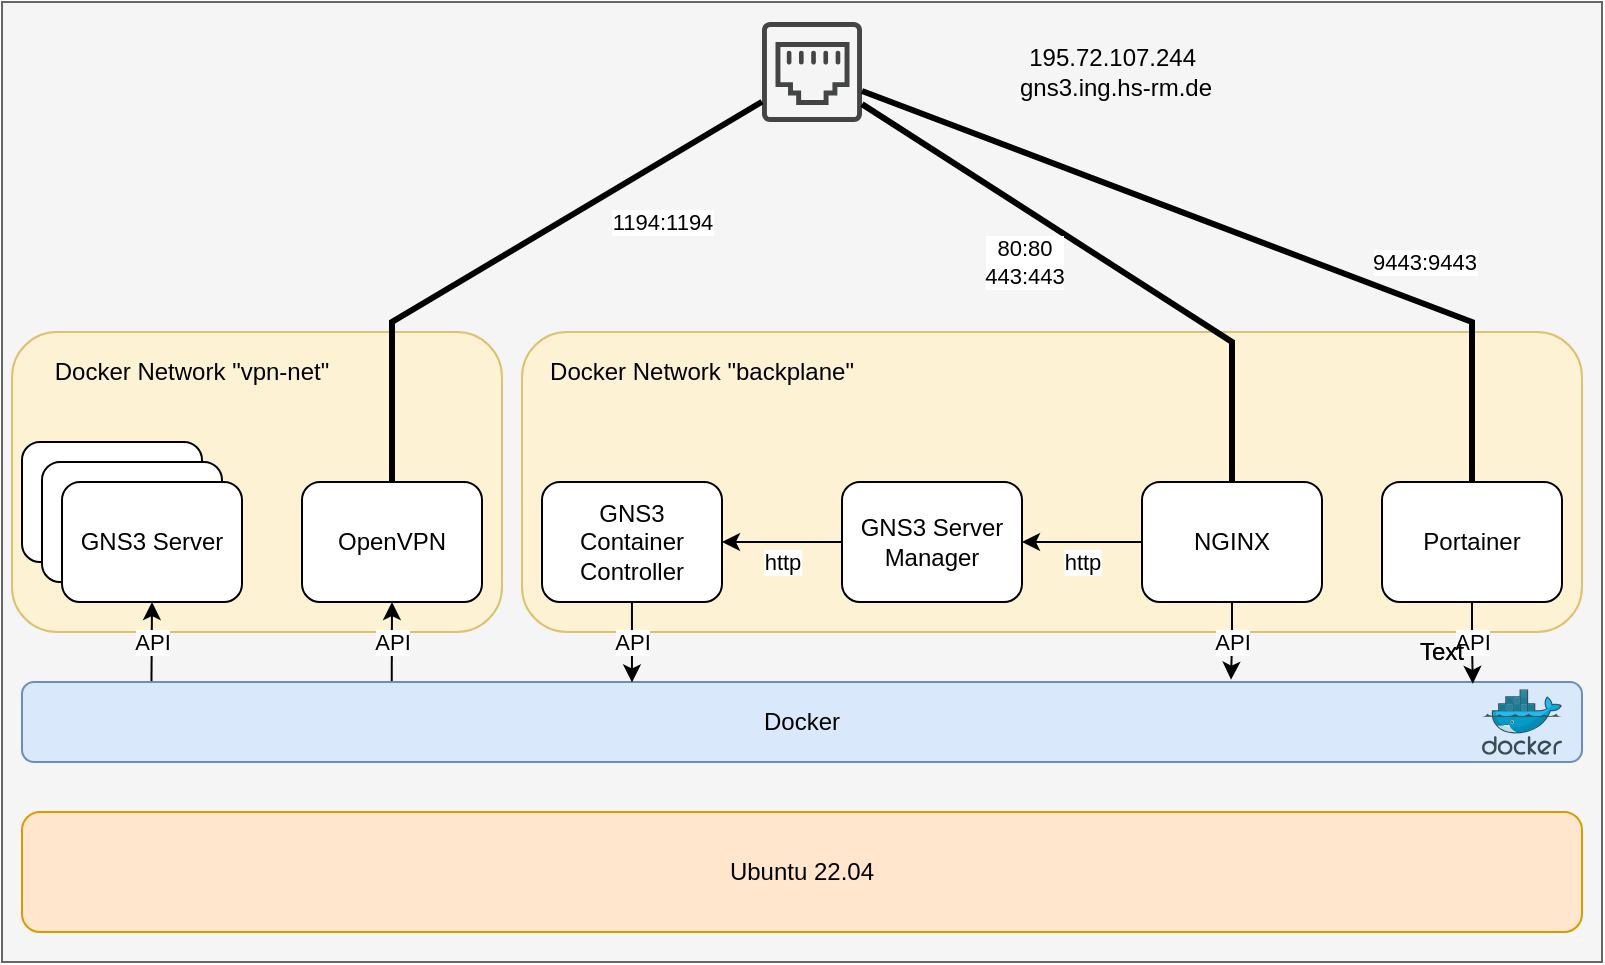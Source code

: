 <mxfile version="21.2.8" type="device">
  <diagram name="Seite-1" id="5FMLUE2pfOLhqo7ZfEFx">
    <mxGraphModel dx="1407" dy="586" grid="1" gridSize="10" guides="1" tooltips="1" connect="1" arrows="1" fold="1" page="1" pageScale="1" pageWidth="1654" pageHeight="1169" math="0" shadow="0">
      <root>
        <mxCell id="0" />
        <mxCell id="1" parent="0" />
        <mxCell id="_6J6m-INDGv-WCfhI_l0-1" value="" style="rounded=0;whiteSpace=wrap;html=1;fillColor=#f5f5f5;strokeColor=#666666;fontColor=#333333;" parent="1" vertex="1">
          <mxGeometry x="270" y="180" width="800" height="480" as="geometry" />
        </mxCell>
        <mxCell id="_6J6m-INDGv-WCfhI_l0-32" value="" style="rounded=1;whiteSpace=wrap;html=1;fillColor=#fff2cc;strokeColor=#d6b656;opacity=80;" parent="1" vertex="1">
          <mxGeometry x="530" y="345" width="530" height="150" as="geometry" />
        </mxCell>
        <mxCell id="_6J6m-INDGv-WCfhI_l0-31" value="" style="rounded=1;whiteSpace=wrap;html=1;fillColor=#fff2cc;strokeColor=#d6b656;opacity=80;" parent="1" vertex="1">
          <mxGeometry x="275" y="345" width="245" height="150" as="geometry" />
        </mxCell>
        <mxCell id="_6J6m-INDGv-WCfhI_l0-2" value="Ubuntu 22.04" style="rounded=1;whiteSpace=wrap;html=1;fillColor=#ffe6cc;strokeColor=#d79b00;" parent="1" vertex="1">
          <mxGeometry x="280" y="585" width="780" height="60" as="geometry" />
        </mxCell>
        <mxCell id="_6J6m-INDGv-WCfhI_l0-25" value="API" style="edgeStyle=orthogonalEdgeStyle;rounded=0;orthogonalLoop=1;jettySize=auto;html=1;exitX=0.237;exitY=-0.012;exitDx=0;exitDy=0;entryX=0.5;entryY=1;entryDx=0;entryDy=0;exitPerimeter=0;" parent="1" source="_6J6m-INDGv-WCfhI_l0-3" target="_6J6m-INDGv-WCfhI_l0-7" edge="1">
          <mxGeometry relative="1" as="geometry" />
        </mxCell>
        <mxCell id="_6J6m-INDGv-WCfhI_l0-26" value="API" style="edgeStyle=orthogonalEdgeStyle;rounded=0;orthogonalLoop=1;jettySize=auto;html=1;entryX=0.5;entryY=1;entryDx=0;entryDy=0;exitX=0.083;exitY=-0.012;exitDx=0;exitDy=0;exitPerimeter=0;" parent="1" source="_6J6m-INDGv-WCfhI_l0-3" target="_6J6m-INDGv-WCfhI_l0-22" edge="1">
          <mxGeometry relative="1" as="geometry" />
        </mxCell>
        <mxCell id="_6J6m-INDGv-WCfhI_l0-3" value="Docker" style="rounded=1;whiteSpace=wrap;html=1;fillColor=#dae8fc;strokeColor=#6c8ebf;" parent="1" vertex="1">
          <mxGeometry x="280" y="520" width="780" height="40" as="geometry" />
        </mxCell>
        <mxCell id="_6J6m-INDGv-WCfhI_l0-9" value="http" style="edgeStyle=orthogonalEdgeStyle;rounded=0;orthogonalLoop=1;jettySize=auto;html=1;" parent="1" source="_6J6m-INDGv-WCfhI_l0-4" target="_6J6m-INDGv-WCfhI_l0-8" edge="1">
          <mxGeometry y="10" relative="1" as="geometry">
            <mxPoint as="offset" />
          </mxGeometry>
        </mxCell>
        <mxCell id="_6J6m-INDGv-WCfhI_l0-4" value="GNS3 Server Manager" style="rounded=1;whiteSpace=wrap;html=1;" parent="1" vertex="1">
          <mxGeometry x="690" y="420" width="90" height="60" as="geometry" />
        </mxCell>
        <mxCell id="_6J6m-INDGv-WCfhI_l0-7" value="OpenVPN" style="rounded=1;whiteSpace=wrap;html=1;" parent="1" vertex="1">
          <mxGeometry x="420" y="420" width="90" height="60" as="geometry" />
        </mxCell>
        <mxCell id="_6J6m-INDGv-WCfhI_l0-12" value="API" style="edgeStyle=orthogonalEdgeStyle;rounded=0;orthogonalLoop=1;jettySize=auto;html=1;entryX=0.391;entryY=0.005;entryDx=0;entryDy=0;entryPerimeter=0;" parent="1" source="_6J6m-INDGv-WCfhI_l0-8" target="_6J6m-INDGv-WCfhI_l0-3" edge="1">
          <mxGeometry x="-0.005" relative="1" as="geometry">
            <Array as="points" />
            <mxPoint as="offset" />
          </mxGeometry>
        </mxCell>
        <mxCell id="_6J6m-INDGv-WCfhI_l0-8" value="GNS3 Container Controller" style="rounded=1;whiteSpace=wrap;html=1;" parent="1" vertex="1">
          <mxGeometry x="540" y="420" width="90" height="60" as="geometry" />
        </mxCell>
        <mxCell id="_6J6m-INDGv-WCfhI_l0-11" value="API" style="edgeStyle=orthogonalEdgeStyle;rounded=0;orthogonalLoop=1;jettySize=auto;html=1;entryX=0.93;entryY=0.023;entryDx=0;entryDy=0;entryPerimeter=0;" parent="1" source="_6J6m-INDGv-WCfhI_l0-10" target="_6J6m-INDGv-WCfhI_l0-3" edge="1">
          <mxGeometry x="-0.037" relative="1" as="geometry">
            <Array as="points" />
            <mxPoint as="offset" />
          </mxGeometry>
        </mxCell>
        <mxCell id="_6J6m-INDGv-WCfhI_l0-10" value="Portainer" style="rounded=1;whiteSpace=wrap;html=1;" parent="1" vertex="1">
          <mxGeometry x="960" y="420" width="90" height="60" as="geometry" />
        </mxCell>
        <mxCell id="_6J6m-INDGv-WCfhI_l0-13" value="" style="sketch=0;pointerEvents=1;shadow=0;dashed=0;html=1;strokeColor=none;fillColor=#434445;aspect=fixed;labelPosition=center;verticalLabelPosition=bottom;verticalAlign=top;align=center;outlineConnect=0;shape=mxgraph.vvd.ethernet_port;" parent="1" vertex="1">
          <mxGeometry x="650" y="190" width="50" height="50" as="geometry" />
        </mxCell>
        <mxCell id="_6J6m-INDGv-WCfhI_l0-15" value="195.72.107.244&amp;nbsp;&lt;br style=&quot;border-color: var(--border-color);&quot;&gt;&lt;span style=&quot;&quot;&gt;gns3.ing.hs-rm.de&lt;/span&gt;" style="text;html=1;strokeColor=none;fillColor=none;align=center;verticalAlign=middle;whiteSpace=wrap;rounded=0;" parent="1" vertex="1">
          <mxGeometry x="752" y="200" width="150" height="30" as="geometry" />
        </mxCell>
        <mxCell id="_6J6m-INDGv-WCfhI_l0-19" value="http" style="edgeStyle=orthogonalEdgeStyle;rounded=0;orthogonalLoop=1;jettySize=auto;html=1;" parent="1" source="_6J6m-INDGv-WCfhI_l0-18" target="_6J6m-INDGv-WCfhI_l0-4" edge="1">
          <mxGeometry y="10" relative="1" as="geometry">
            <mxPoint as="offset" />
          </mxGeometry>
        </mxCell>
        <mxCell id="_6J6m-INDGv-WCfhI_l0-23" value="API" style="edgeStyle=orthogonalEdgeStyle;rounded=0;orthogonalLoop=1;jettySize=auto;html=1;entryX=0.775;entryY=-0.029;entryDx=0;entryDy=0;entryPerimeter=0;" parent="1" source="_6J6m-INDGv-WCfhI_l0-18" target="_6J6m-INDGv-WCfhI_l0-3" edge="1">
          <mxGeometry relative="1" as="geometry" />
        </mxCell>
        <mxCell id="_6J6m-INDGv-WCfhI_l0-18" value="NGINX" style="rounded=1;whiteSpace=wrap;html=1;" parent="1" vertex="1">
          <mxGeometry x="840" y="420" width="90" height="60" as="geometry" />
        </mxCell>
        <mxCell id="_6J6m-INDGv-WCfhI_l0-20" value="OpenVPN" style="rounded=1;whiteSpace=wrap;html=1;" parent="1" vertex="1">
          <mxGeometry x="280" y="400" width="90" height="60" as="geometry" />
        </mxCell>
        <mxCell id="_6J6m-INDGv-WCfhI_l0-21" value="OpenVPN" style="rounded=1;whiteSpace=wrap;html=1;" parent="1" vertex="1">
          <mxGeometry x="290" y="410" width="90" height="60" as="geometry" />
        </mxCell>
        <mxCell id="_6J6m-INDGv-WCfhI_l0-22" value="GNS3 Server" style="rounded=1;whiteSpace=wrap;html=1;glass=0;shadow=0;" parent="1" vertex="1">
          <mxGeometry x="300" y="420" width="90" height="60" as="geometry" />
        </mxCell>
        <mxCell id="_6J6m-INDGv-WCfhI_l0-27" style="rounded=0;orthogonalLoop=1;jettySize=auto;html=1;endArrow=none;endFill=0;strokeWidth=3;exitX=0.5;exitY=0;exitDx=0;exitDy=0;" parent="1" source="_6J6m-INDGv-WCfhI_l0-10" target="_6J6m-INDGv-WCfhI_l0-13" edge="1">
          <mxGeometry relative="1" as="geometry">
            <mxPoint x="905" y="430" as="sourcePoint" />
            <mxPoint x="710" y="248" as="targetPoint" />
            <Array as="points">
              <mxPoint x="1005" y="340" />
            </Array>
          </mxGeometry>
        </mxCell>
        <mxCell id="_6J6m-INDGv-WCfhI_l0-35" value="9443:9443" style="edgeLabel;html=1;align=center;verticalAlign=middle;resizable=0;points=[];" parent="_6J6m-INDGv-WCfhI_l0-27" vertex="1" connectable="0">
          <mxGeometry x="0.086" y="1" relative="1" as="geometry">
            <mxPoint x="107" y="19" as="offset" />
          </mxGeometry>
        </mxCell>
        <mxCell id="_6J6m-INDGv-WCfhI_l0-28" style="rounded=0;orthogonalLoop=1;jettySize=auto;html=1;endArrow=none;endFill=0;strokeWidth=3;exitX=0.5;exitY=0;exitDx=0;exitDy=0;" parent="1" source="_6J6m-INDGv-WCfhI_l0-7" target="_6J6m-INDGv-WCfhI_l0-13" edge="1">
          <mxGeometry relative="1" as="geometry">
            <mxPoint x="915" y="440" as="sourcePoint" />
            <mxPoint x="720" y="258" as="targetPoint" />
            <Array as="points">
              <mxPoint x="465" y="340" />
            </Array>
          </mxGeometry>
        </mxCell>
        <mxCell id="_6J6m-INDGv-WCfhI_l0-37" value="1194:1194" style="edgeLabel;html=1;align=center;verticalAlign=middle;resizable=0;points=[];" parent="_6J6m-INDGv-WCfhI_l0-28" vertex="1" connectable="0">
          <mxGeometry x="0.492" y="-2" relative="1" as="geometry">
            <mxPoint x="13" y="20" as="offset" />
          </mxGeometry>
        </mxCell>
        <mxCell id="_6J6m-INDGv-WCfhI_l0-34" value="" style="rounded=0;orthogonalLoop=1;jettySize=auto;html=1;endArrow=none;endFill=0;strokeWidth=3;exitX=0.5;exitY=0;exitDx=0;exitDy=0;" parent="1" source="_6J6m-INDGv-WCfhI_l0-18" target="_6J6m-INDGv-WCfhI_l0-13" edge="1">
          <mxGeometry relative="1" as="geometry">
            <mxPoint x="885" y="420" as="sourcePoint" />
            <mxPoint x="700" y="239" as="targetPoint" />
            <Array as="points">
              <mxPoint x="885" y="350" />
            </Array>
          </mxGeometry>
        </mxCell>
        <mxCell id="_6J6m-INDGv-WCfhI_l0-36" value="80:80&lt;br&gt;443:443" style="edgeLabel;html=1;align=center;verticalAlign=middle;resizable=0;points=[];" parent="_6J6m-INDGv-WCfhI_l0-34" vertex="1" connectable="0">
          <mxGeometry x="0.067" y="1" relative="1" as="geometry">
            <mxPoint x="-33" y="5" as="offset" />
          </mxGeometry>
        </mxCell>
        <mxCell id="_6J6m-INDGv-WCfhI_l0-38" value="" style="image;sketch=0;aspect=fixed;html=1;points=[];align=center;fontSize=12;image=img/lib/mscae/Docker.svg;" parent="1" vertex="1">
          <mxGeometry x="1010" y="523.6" width="40" height="32.8" as="geometry" />
        </mxCell>
        <mxCell id="rZp6R8YuFuBvVidqdm4h-1" value="Text" style="text;html=1;strokeColor=none;fillColor=none;align=center;verticalAlign=middle;whiteSpace=wrap;rounded=0;" vertex="1" parent="1">
          <mxGeometry x="960" y="490" width="60" height="30" as="geometry" />
        </mxCell>
        <mxCell id="rZp6R8YuFuBvVidqdm4h-2" value="Text" style="text;html=1;strokeColor=none;fillColor=none;align=center;verticalAlign=middle;whiteSpace=wrap;rounded=0;" vertex="1" parent="1">
          <mxGeometry x="960" y="490" width="60" height="30" as="geometry" />
        </mxCell>
        <mxCell id="rZp6R8YuFuBvVidqdm4h-3" value="Docker Network &quot;backplane&quot;" style="text;html=1;strokeColor=none;fillColor=none;align=center;verticalAlign=middle;whiteSpace=wrap;rounded=0;" vertex="1" parent="1">
          <mxGeometry x="530" y="350" width="180" height="30" as="geometry" />
        </mxCell>
        <mxCell id="rZp6R8YuFuBvVidqdm4h-4" value="Docker Network &quot;vpn-net&quot;" style="text;html=1;strokeColor=none;fillColor=none;align=center;verticalAlign=middle;whiteSpace=wrap;rounded=0;" vertex="1" parent="1">
          <mxGeometry x="275" y="350" width="180" height="30" as="geometry" />
        </mxCell>
      </root>
    </mxGraphModel>
  </diagram>
</mxfile>
